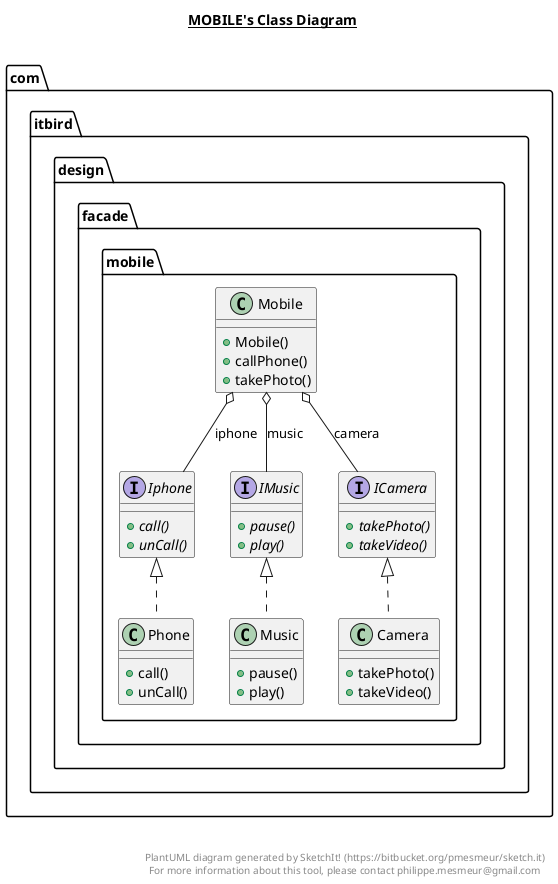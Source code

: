 @startuml

title __MOBILE's Class Diagram__\n

  namespace com.itbird.design {
    namespace facade.mobile {
      class com.itbird.design.facade.mobile.Camera {
          + takePhoto()
          + takeVideo()
      }
    }
  }
  

  namespace com.itbird.design {
    namespace facade.mobile {
      interface com.itbird.design.facade.mobile.ICamera {
          {abstract} + takePhoto()
          {abstract} + takeVideo()
      }
    }
  }
  

  namespace com.itbird.design {
    namespace facade.mobile {
      interface com.itbird.design.facade.mobile.IMusic {
          {abstract} + pause()
          {abstract} + play()
      }
    }
  }
  

  namespace com.itbird.design {
    namespace facade.mobile {
      interface com.itbird.design.facade.mobile.Iphone {
          {abstract} + call()
          {abstract} + unCall()
      }
    }
  }
  

  namespace com.itbird.design {
    namespace facade.mobile {
      class com.itbird.design.facade.mobile.Mobile {
          + Mobile()
          + callPhone()
          + takePhoto()
      }
    }
  }
  

  namespace com.itbird.design {
    namespace facade.mobile {
      class com.itbird.design.facade.mobile.Music {
          + pause()
          + play()
      }
    }
  }
  

  namespace com.itbird.design {
    namespace facade.mobile {
      class com.itbird.design.facade.mobile.Phone {
          + call()
          + unCall()
      }
    }
  }
  

  com.itbird.design.facade.mobile.Camera .up.|> com.itbird.design.facade.mobile.ICamera
  com.itbird.design.facade.mobile.Mobile o-- com.itbird.design.facade.mobile.ICamera : camera
  com.itbird.design.facade.mobile.Mobile o-- com.itbird.design.facade.mobile.Iphone : iphone
  com.itbird.design.facade.mobile.Mobile o-- com.itbird.design.facade.mobile.IMusic : music
  com.itbird.design.facade.mobile.Music .up.|> com.itbird.design.facade.mobile.IMusic
  com.itbird.design.facade.mobile.Phone .up.|> com.itbird.design.facade.mobile.Iphone


right footer


PlantUML diagram generated by SketchIt! (https://bitbucket.org/pmesmeur/sketch.it)
For more information about this tool, please contact philippe.mesmeur@gmail.com
endfooter

@enduml
